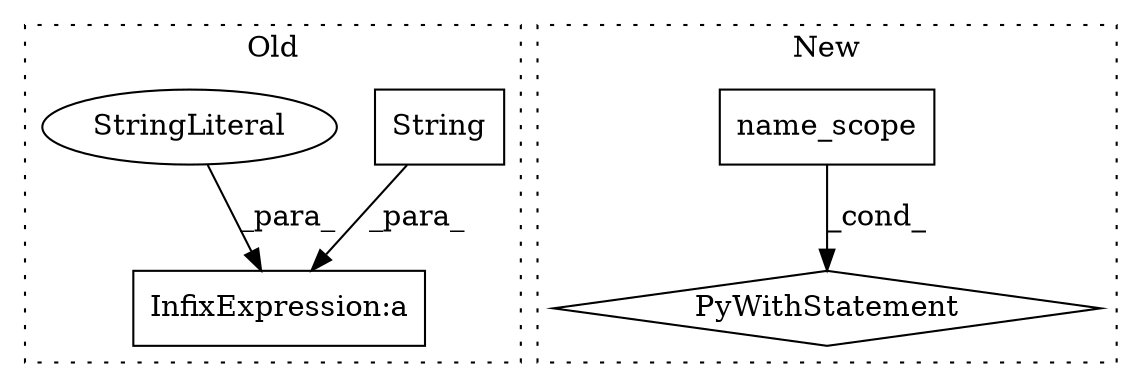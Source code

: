 digraph G {
subgraph cluster0 {
1 [label="String" a="32" s="32595,32607" l="7,1" shape="box"];
3 [label="InfixExpression:a" a="27" s="32572" l="3" shape="box"];
5 [label="StringLiteral" a="45" s="32569" l="3" shape="ellipse"];
label = "Old";
style="dotted";
}
subgraph cluster1 {
2 [label="name_scope" a="32" s="25008,25041" l="11,1" shape="box"];
4 [label="PyWithStatement" a="104" s="24990,25042" l="10,2" shape="diamond"];
label = "New";
style="dotted";
}
1 -> 3 [label="_para_"];
2 -> 4 [label="_cond_"];
5 -> 3 [label="_para_"];
}